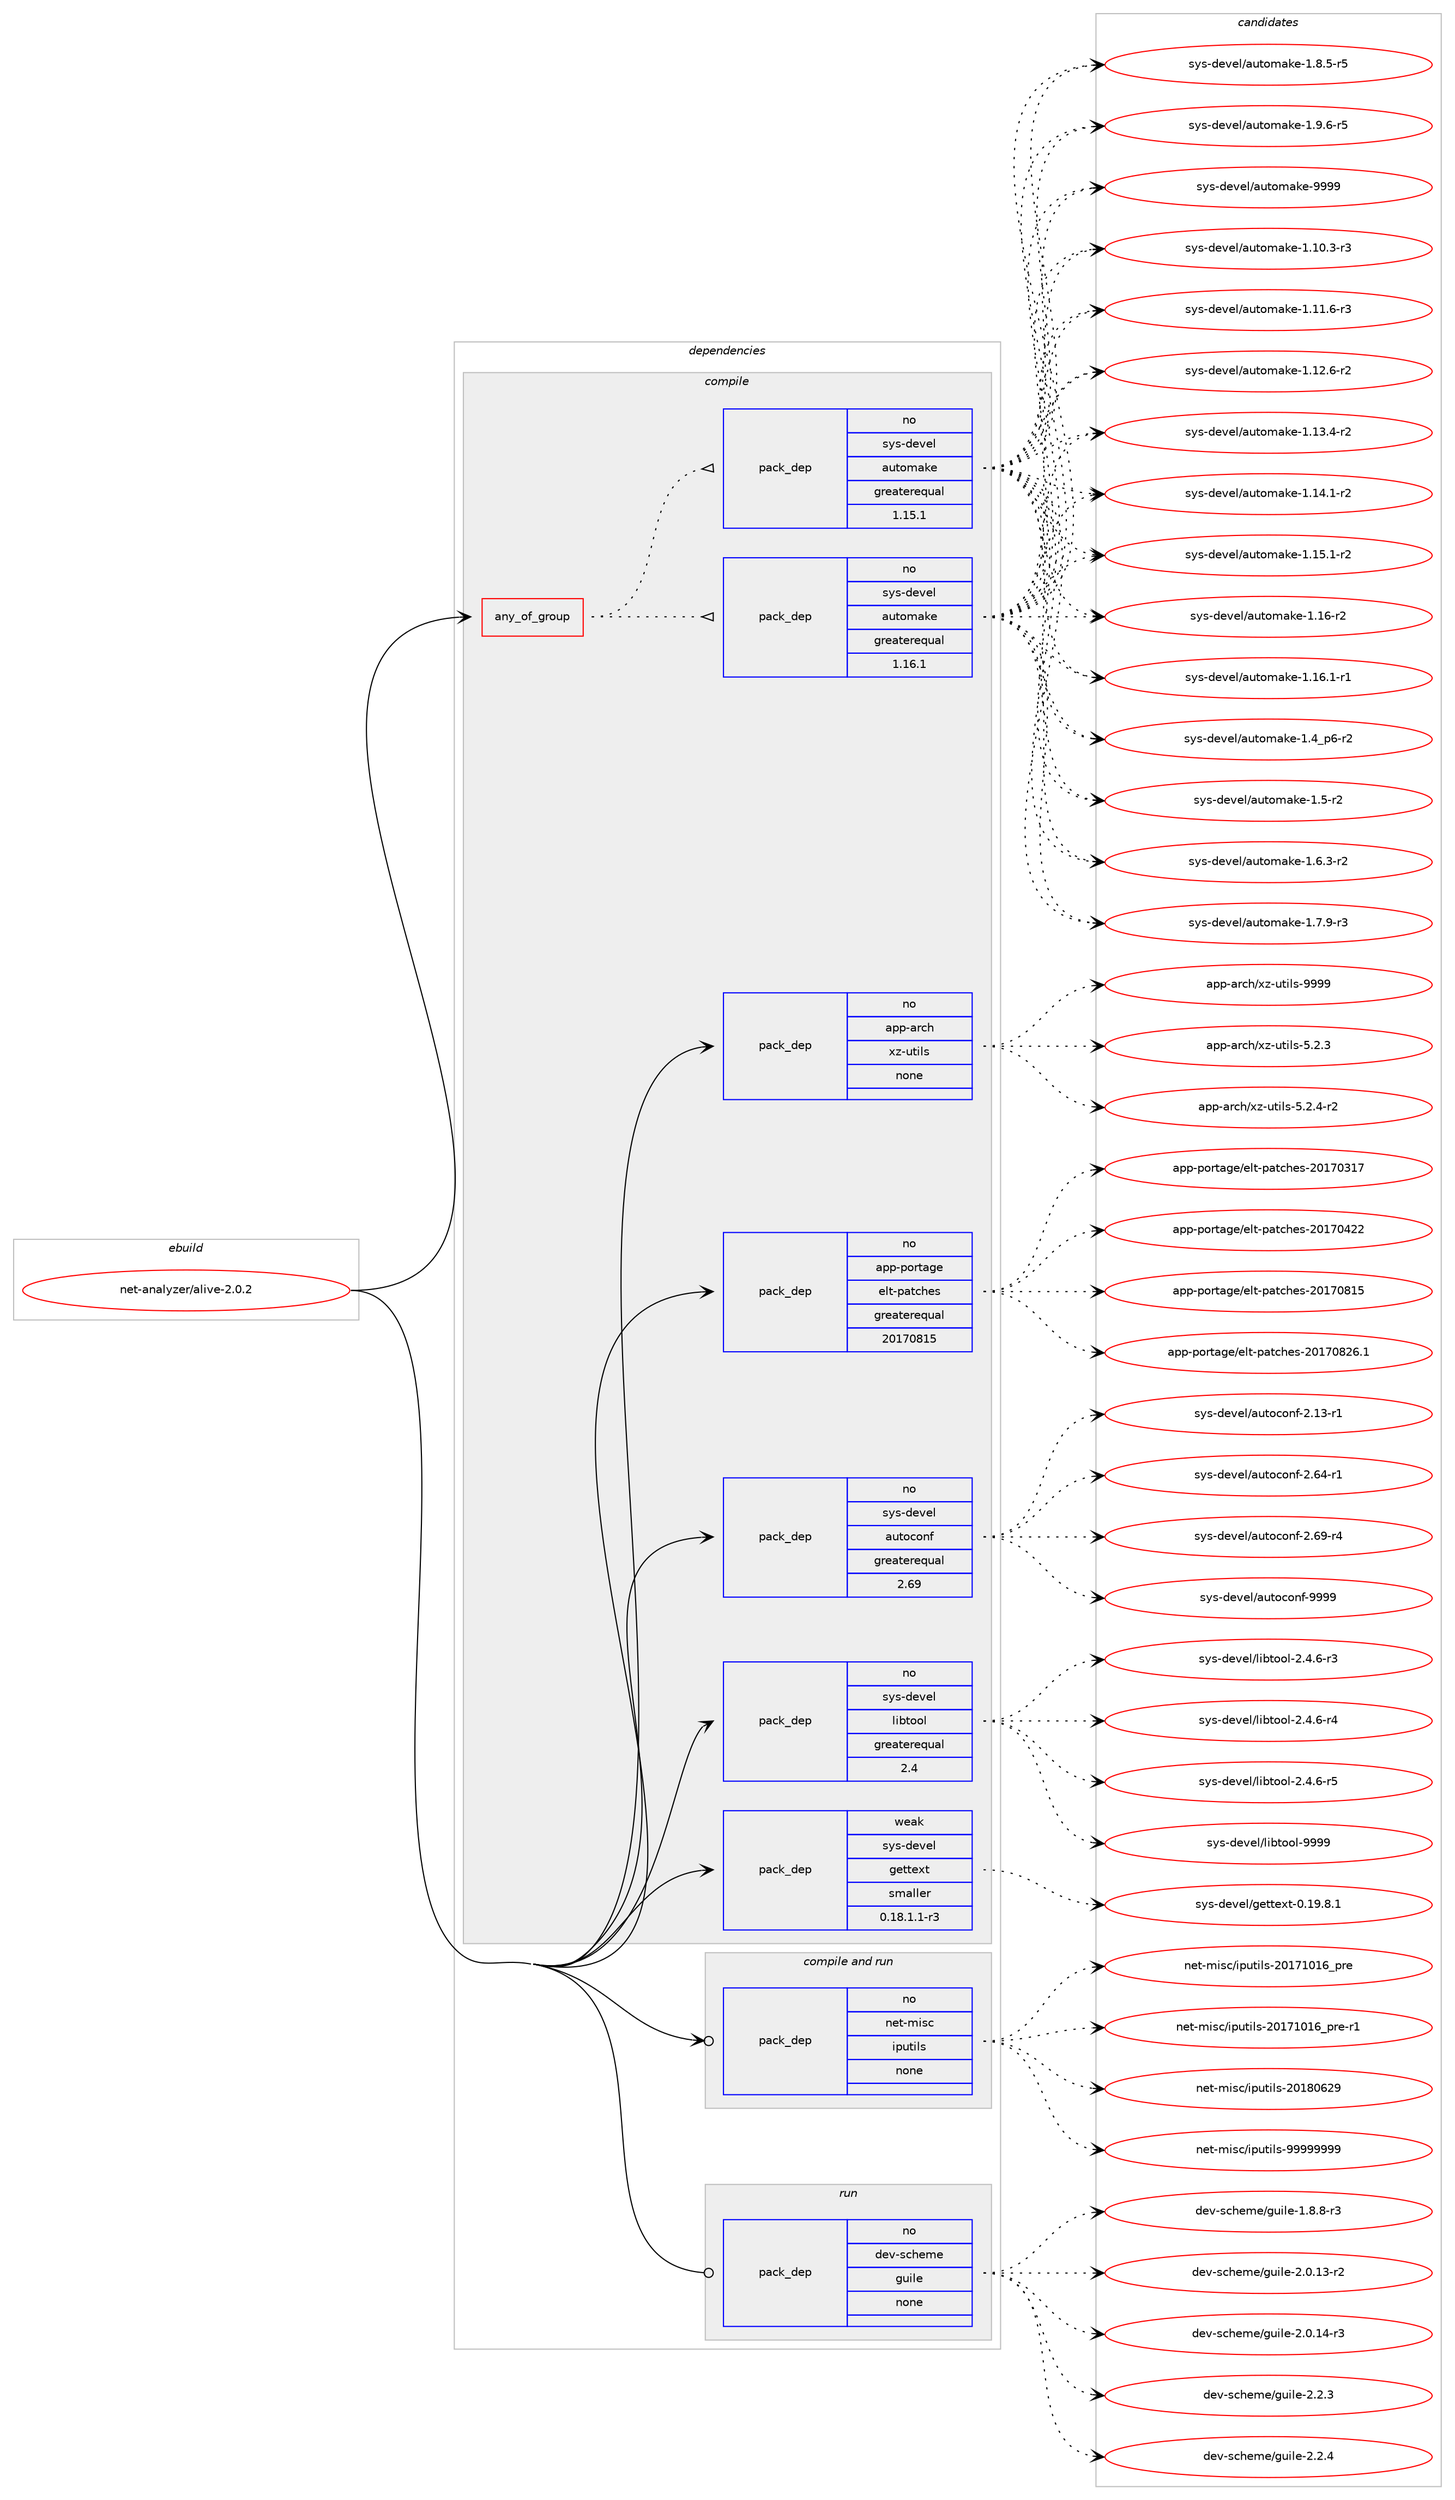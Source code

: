 digraph prolog {

# *************
# Graph options
# *************

newrank=true;
concentrate=true;
compound=true;
graph [rankdir=LR,fontname=Helvetica,fontsize=10,ranksep=1.5];#, ranksep=2.5, nodesep=0.2];
edge  [arrowhead=vee];
node  [fontname=Helvetica,fontsize=10];

# **********
# The ebuild
# **********

subgraph cluster_leftcol {
color=gray;
rank=same;
label=<<i>ebuild</i>>;
id [label="net-analyzer/alive-2.0.2", color=red, width=4, href="../net-analyzer/alive-2.0.2.svg"];
}

# ****************
# The dependencies
# ****************

subgraph cluster_midcol {
color=gray;
label=<<i>dependencies</i>>;
subgraph cluster_compile {
fillcolor="#eeeeee";
style=filled;
label=<<i>compile</i>>;
subgraph any25722 {
dependency1641820 [label=<<TABLE BORDER="0" CELLBORDER="1" CELLSPACING="0" CELLPADDING="4"><TR><TD CELLPADDING="10">any_of_group</TD></TR></TABLE>>, shape=none, color=red];subgraph pack1173784 {
dependency1641821 [label=<<TABLE BORDER="0" CELLBORDER="1" CELLSPACING="0" CELLPADDING="4" WIDTH="220"><TR><TD ROWSPAN="6" CELLPADDING="30">pack_dep</TD></TR><TR><TD WIDTH="110">no</TD></TR><TR><TD>sys-devel</TD></TR><TR><TD>automake</TD></TR><TR><TD>greaterequal</TD></TR><TR><TD>1.16.1</TD></TR></TABLE>>, shape=none, color=blue];
}
dependency1641820:e -> dependency1641821:w [weight=20,style="dotted",arrowhead="oinv"];
subgraph pack1173785 {
dependency1641822 [label=<<TABLE BORDER="0" CELLBORDER="1" CELLSPACING="0" CELLPADDING="4" WIDTH="220"><TR><TD ROWSPAN="6" CELLPADDING="30">pack_dep</TD></TR><TR><TD WIDTH="110">no</TD></TR><TR><TD>sys-devel</TD></TR><TR><TD>automake</TD></TR><TR><TD>greaterequal</TD></TR><TR><TD>1.15.1</TD></TR></TABLE>>, shape=none, color=blue];
}
dependency1641820:e -> dependency1641822:w [weight=20,style="dotted",arrowhead="oinv"];
}
id:e -> dependency1641820:w [weight=20,style="solid",arrowhead="vee"];
subgraph pack1173786 {
dependency1641823 [label=<<TABLE BORDER="0" CELLBORDER="1" CELLSPACING="0" CELLPADDING="4" WIDTH="220"><TR><TD ROWSPAN="6" CELLPADDING="30">pack_dep</TD></TR><TR><TD WIDTH="110">no</TD></TR><TR><TD>app-arch</TD></TR><TR><TD>xz-utils</TD></TR><TR><TD>none</TD></TR><TR><TD></TD></TR></TABLE>>, shape=none, color=blue];
}
id:e -> dependency1641823:w [weight=20,style="solid",arrowhead="vee"];
subgraph pack1173787 {
dependency1641824 [label=<<TABLE BORDER="0" CELLBORDER="1" CELLSPACING="0" CELLPADDING="4" WIDTH="220"><TR><TD ROWSPAN="6" CELLPADDING="30">pack_dep</TD></TR><TR><TD WIDTH="110">no</TD></TR><TR><TD>app-portage</TD></TR><TR><TD>elt-patches</TD></TR><TR><TD>greaterequal</TD></TR><TR><TD>20170815</TD></TR></TABLE>>, shape=none, color=blue];
}
id:e -> dependency1641824:w [weight=20,style="solid",arrowhead="vee"];
subgraph pack1173788 {
dependency1641825 [label=<<TABLE BORDER="0" CELLBORDER="1" CELLSPACING="0" CELLPADDING="4" WIDTH="220"><TR><TD ROWSPAN="6" CELLPADDING="30">pack_dep</TD></TR><TR><TD WIDTH="110">no</TD></TR><TR><TD>sys-devel</TD></TR><TR><TD>autoconf</TD></TR><TR><TD>greaterequal</TD></TR><TR><TD>2.69</TD></TR></TABLE>>, shape=none, color=blue];
}
id:e -> dependency1641825:w [weight=20,style="solid",arrowhead="vee"];
subgraph pack1173789 {
dependency1641826 [label=<<TABLE BORDER="0" CELLBORDER="1" CELLSPACING="0" CELLPADDING="4" WIDTH="220"><TR><TD ROWSPAN="6" CELLPADDING="30">pack_dep</TD></TR><TR><TD WIDTH="110">no</TD></TR><TR><TD>sys-devel</TD></TR><TR><TD>libtool</TD></TR><TR><TD>greaterequal</TD></TR><TR><TD>2.4</TD></TR></TABLE>>, shape=none, color=blue];
}
id:e -> dependency1641826:w [weight=20,style="solid",arrowhead="vee"];
subgraph pack1173790 {
dependency1641827 [label=<<TABLE BORDER="0" CELLBORDER="1" CELLSPACING="0" CELLPADDING="4" WIDTH="220"><TR><TD ROWSPAN="6" CELLPADDING="30">pack_dep</TD></TR><TR><TD WIDTH="110">weak</TD></TR><TR><TD>sys-devel</TD></TR><TR><TD>gettext</TD></TR><TR><TD>smaller</TD></TR><TR><TD>0.18.1.1-r3</TD></TR></TABLE>>, shape=none, color=blue];
}
id:e -> dependency1641827:w [weight=20,style="solid",arrowhead="vee"];
}
subgraph cluster_compileandrun {
fillcolor="#eeeeee";
style=filled;
label=<<i>compile and run</i>>;
subgraph pack1173791 {
dependency1641828 [label=<<TABLE BORDER="0" CELLBORDER="1" CELLSPACING="0" CELLPADDING="4" WIDTH="220"><TR><TD ROWSPAN="6" CELLPADDING="30">pack_dep</TD></TR><TR><TD WIDTH="110">no</TD></TR><TR><TD>net-misc</TD></TR><TR><TD>iputils</TD></TR><TR><TD>none</TD></TR><TR><TD></TD></TR></TABLE>>, shape=none, color=blue];
}
id:e -> dependency1641828:w [weight=20,style="solid",arrowhead="odotvee"];
}
subgraph cluster_run {
fillcolor="#eeeeee";
style=filled;
label=<<i>run</i>>;
subgraph pack1173792 {
dependency1641829 [label=<<TABLE BORDER="0" CELLBORDER="1" CELLSPACING="0" CELLPADDING="4" WIDTH="220"><TR><TD ROWSPAN="6" CELLPADDING="30">pack_dep</TD></TR><TR><TD WIDTH="110">no</TD></TR><TR><TD>dev-scheme</TD></TR><TR><TD>guile</TD></TR><TR><TD>none</TD></TR><TR><TD></TD></TR></TABLE>>, shape=none, color=blue];
}
id:e -> dependency1641829:w [weight=20,style="solid",arrowhead="odot"];
}
}

# **************
# The candidates
# **************

subgraph cluster_choices {
rank=same;
color=gray;
label=<<i>candidates</i>>;

subgraph choice1173784 {
color=black;
nodesep=1;
choice11512111545100101118101108479711711611110997107101454946494846514511451 [label="sys-devel/automake-1.10.3-r3", color=red, width=4,href="../sys-devel/automake-1.10.3-r3.svg"];
choice11512111545100101118101108479711711611110997107101454946494946544511451 [label="sys-devel/automake-1.11.6-r3", color=red, width=4,href="../sys-devel/automake-1.11.6-r3.svg"];
choice11512111545100101118101108479711711611110997107101454946495046544511450 [label="sys-devel/automake-1.12.6-r2", color=red, width=4,href="../sys-devel/automake-1.12.6-r2.svg"];
choice11512111545100101118101108479711711611110997107101454946495146524511450 [label="sys-devel/automake-1.13.4-r2", color=red, width=4,href="../sys-devel/automake-1.13.4-r2.svg"];
choice11512111545100101118101108479711711611110997107101454946495246494511450 [label="sys-devel/automake-1.14.1-r2", color=red, width=4,href="../sys-devel/automake-1.14.1-r2.svg"];
choice11512111545100101118101108479711711611110997107101454946495346494511450 [label="sys-devel/automake-1.15.1-r2", color=red, width=4,href="../sys-devel/automake-1.15.1-r2.svg"];
choice1151211154510010111810110847971171161111099710710145494649544511450 [label="sys-devel/automake-1.16-r2", color=red, width=4,href="../sys-devel/automake-1.16-r2.svg"];
choice11512111545100101118101108479711711611110997107101454946495446494511449 [label="sys-devel/automake-1.16.1-r1", color=red, width=4,href="../sys-devel/automake-1.16.1-r1.svg"];
choice115121115451001011181011084797117116111109971071014549465295112544511450 [label="sys-devel/automake-1.4_p6-r2", color=red, width=4,href="../sys-devel/automake-1.4_p6-r2.svg"];
choice11512111545100101118101108479711711611110997107101454946534511450 [label="sys-devel/automake-1.5-r2", color=red, width=4,href="../sys-devel/automake-1.5-r2.svg"];
choice115121115451001011181011084797117116111109971071014549465446514511450 [label="sys-devel/automake-1.6.3-r2", color=red, width=4,href="../sys-devel/automake-1.6.3-r2.svg"];
choice115121115451001011181011084797117116111109971071014549465546574511451 [label="sys-devel/automake-1.7.9-r3", color=red, width=4,href="../sys-devel/automake-1.7.9-r3.svg"];
choice115121115451001011181011084797117116111109971071014549465646534511453 [label="sys-devel/automake-1.8.5-r5", color=red, width=4,href="../sys-devel/automake-1.8.5-r5.svg"];
choice115121115451001011181011084797117116111109971071014549465746544511453 [label="sys-devel/automake-1.9.6-r5", color=red, width=4,href="../sys-devel/automake-1.9.6-r5.svg"];
choice115121115451001011181011084797117116111109971071014557575757 [label="sys-devel/automake-9999", color=red, width=4,href="../sys-devel/automake-9999.svg"];
dependency1641821:e -> choice11512111545100101118101108479711711611110997107101454946494846514511451:w [style=dotted,weight="100"];
dependency1641821:e -> choice11512111545100101118101108479711711611110997107101454946494946544511451:w [style=dotted,weight="100"];
dependency1641821:e -> choice11512111545100101118101108479711711611110997107101454946495046544511450:w [style=dotted,weight="100"];
dependency1641821:e -> choice11512111545100101118101108479711711611110997107101454946495146524511450:w [style=dotted,weight="100"];
dependency1641821:e -> choice11512111545100101118101108479711711611110997107101454946495246494511450:w [style=dotted,weight="100"];
dependency1641821:e -> choice11512111545100101118101108479711711611110997107101454946495346494511450:w [style=dotted,weight="100"];
dependency1641821:e -> choice1151211154510010111810110847971171161111099710710145494649544511450:w [style=dotted,weight="100"];
dependency1641821:e -> choice11512111545100101118101108479711711611110997107101454946495446494511449:w [style=dotted,weight="100"];
dependency1641821:e -> choice115121115451001011181011084797117116111109971071014549465295112544511450:w [style=dotted,weight="100"];
dependency1641821:e -> choice11512111545100101118101108479711711611110997107101454946534511450:w [style=dotted,weight="100"];
dependency1641821:e -> choice115121115451001011181011084797117116111109971071014549465446514511450:w [style=dotted,weight="100"];
dependency1641821:e -> choice115121115451001011181011084797117116111109971071014549465546574511451:w [style=dotted,weight="100"];
dependency1641821:e -> choice115121115451001011181011084797117116111109971071014549465646534511453:w [style=dotted,weight="100"];
dependency1641821:e -> choice115121115451001011181011084797117116111109971071014549465746544511453:w [style=dotted,weight="100"];
dependency1641821:e -> choice115121115451001011181011084797117116111109971071014557575757:w [style=dotted,weight="100"];
}
subgraph choice1173785 {
color=black;
nodesep=1;
choice11512111545100101118101108479711711611110997107101454946494846514511451 [label="sys-devel/automake-1.10.3-r3", color=red, width=4,href="../sys-devel/automake-1.10.3-r3.svg"];
choice11512111545100101118101108479711711611110997107101454946494946544511451 [label="sys-devel/automake-1.11.6-r3", color=red, width=4,href="../sys-devel/automake-1.11.6-r3.svg"];
choice11512111545100101118101108479711711611110997107101454946495046544511450 [label="sys-devel/automake-1.12.6-r2", color=red, width=4,href="../sys-devel/automake-1.12.6-r2.svg"];
choice11512111545100101118101108479711711611110997107101454946495146524511450 [label="sys-devel/automake-1.13.4-r2", color=red, width=4,href="../sys-devel/automake-1.13.4-r2.svg"];
choice11512111545100101118101108479711711611110997107101454946495246494511450 [label="sys-devel/automake-1.14.1-r2", color=red, width=4,href="../sys-devel/automake-1.14.1-r2.svg"];
choice11512111545100101118101108479711711611110997107101454946495346494511450 [label="sys-devel/automake-1.15.1-r2", color=red, width=4,href="../sys-devel/automake-1.15.1-r2.svg"];
choice1151211154510010111810110847971171161111099710710145494649544511450 [label="sys-devel/automake-1.16-r2", color=red, width=4,href="../sys-devel/automake-1.16-r2.svg"];
choice11512111545100101118101108479711711611110997107101454946495446494511449 [label="sys-devel/automake-1.16.1-r1", color=red, width=4,href="../sys-devel/automake-1.16.1-r1.svg"];
choice115121115451001011181011084797117116111109971071014549465295112544511450 [label="sys-devel/automake-1.4_p6-r2", color=red, width=4,href="../sys-devel/automake-1.4_p6-r2.svg"];
choice11512111545100101118101108479711711611110997107101454946534511450 [label="sys-devel/automake-1.5-r2", color=red, width=4,href="../sys-devel/automake-1.5-r2.svg"];
choice115121115451001011181011084797117116111109971071014549465446514511450 [label="sys-devel/automake-1.6.3-r2", color=red, width=4,href="../sys-devel/automake-1.6.3-r2.svg"];
choice115121115451001011181011084797117116111109971071014549465546574511451 [label="sys-devel/automake-1.7.9-r3", color=red, width=4,href="../sys-devel/automake-1.7.9-r3.svg"];
choice115121115451001011181011084797117116111109971071014549465646534511453 [label="sys-devel/automake-1.8.5-r5", color=red, width=4,href="../sys-devel/automake-1.8.5-r5.svg"];
choice115121115451001011181011084797117116111109971071014549465746544511453 [label="sys-devel/automake-1.9.6-r5", color=red, width=4,href="../sys-devel/automake-1.9.6-r5.svg"];
choice115121115451001011181011084797117116111109971071014557575757 [label="sys-devel/automake-9999", color=red, width=4,href="../sys-devel/automake-9999.svg"];
dependency1641822:e -> choice11512111545100101118101108479711711611110997107101454946494846514511451:w [style=dotted,weight="100"];
dependency1641822:e -> choice11512111545100101118101108479711711611110997107101454946494946544511451:w [style=dotted,weight="100"];
dependency1641822:e -> choice11512111545100101118101108479711711611110997107101454946495046544511450:w [style=dotted,weight="100"];
dependency1641822:e -> choice11512111545100101118101108479711711611110997107101454946495146524511450:w [style=dotted,weight="100"];
dependency1641822:e -> choice11512111545100101118101108479711711611110997107101454946495246494511450:w [style=dotted,weight="100"];
dependency1641822:e -> choice11512111545100101118101108479711711611110997107101454946495346494511450:w [style=dotted,weight="100"];
dependency1641822:e -> choice1151211154510010111810110847971171161111099710710145494649544511450:w [style=dotted,weight="100"];
dependency1641822:e -> choice11512111545100101118101108479711711611110997107101454946495446494511449:w [style=dotted,weight="100"];
dependency1641822:e -> choice115121115451001011181011084797117116111109971071014549465295112544511450:w [style=dotted,weight="100"];
dependency1641822:e -> choice11512111545100101118101108479711711611110997107101454946534511450:w [style=dotted,weight="100"];
dependency1641822:e -> choice115121115451001011181011084797117116111109971071014549465446514511450:w [style=dotted,weight="100"];
dependency1641822:e -> choice115121115451001011181011084797117116111109971071014549465546574511451:w [style=dotted,weight="100"];
dependency1641822:e -> choice115121115451001011181011084797117116111109971071014549465646534511453:w [style=dotted,weight="100"];
dependency1641822:e -> choice115121115451001011181011084797117116111109971071014549465746544511453:w [style=dotted,weight="100"];
dependency1641822:e -> choice115121115451001011181011084797117116111109971071014557575757:w [style=dotted,weight="100"];
}
subgraph choice1173786 {
color=black;
nodesep=1;
choice971121124597114991044712012245117116105108115455346504651 [label="app-arch/xz-utils-5.2.3", color=red, width=4,href="../app-arch/xz-utils-5.2.3.svg"];
choice9711211245971149910447120122451171161051081154553465046524511450 [label="app-arch/xz-utils-5.2.4-r2", color=red, width=4,href="../app-arch/xz-utils-5.2.4-r2.svg"];
choice9711211245971149910447120122451171161051081154557575757 [label="app-arch/xz-utils-9999", color=red, width=4,href="../app-arch/xz-utils-9999.svg"];
dependency1641823:e -> choice971121124597114991044712012245117116105108115455346504651:w [style=dotted,weight="100"];
dependency1641823:e -> choice9711211245971149910447120122451171161051081154553465046524511450:w [style=dotted,weight="100"];
dependency1641823:e -> choice9711211245971149910447120122451171161051081154557575757:w [style=dotted,weight="100"];
}
subgraph choice1173787 {
color=black;
nodesep=1;
choice97112112451121111141169710310147101108116451129711699104101115455048495548514955 [label="app-portage/elt-patches-20170317", color=red, width=4,href="../app-portage/elt-patches-20170317.svg"];
choice97112112451121111141169710310147101108116451129711699104101115455048495548525050 [label="app-portage/elt-patches-20170422", color=red, width=4,href="../app-portage/elt-patches-20170422.svg"];
choice97112112451121111141169710310147101108116451129711699104101115455048495548564953 [label="app-portage/elt-patches-20170815", color=red, width=4,href="../app-portage/elt-patches-20170815.svg"];
choice971121124511211111411697103101471011081164511297116991041011154550484955485650544649 [label="app-portage/elt-patches-20170826.1", color=red, width=4,href="../app-portage/elt-patches-20170826.1.svg"];
dependency1641824:e -> choice97112112451121111141169710310147101108116451129711699104101115455048495548514955:w [style=dotted,weight="100"];
dependency1641824:e -> choice97112112451121111141169710310147101108116451129711699104101115455048495548525050:w [style=dotted,weight="100"];
dependency1641824:e -> choice97112112451121111141169710310147101108116451129711699104101115455048495548564953:w [style=dotted,weight="100"];
dependency1641824:e -> choice971121124511211111411697103101471011081164511297116991041011154550484955485650544649:w [style=dotted,weight="100"];
}
subgraph choice1173788 {
color=black;
nodesep=1;
choice1151211154510010111810110847971171161119911111010245504649514511449 [label="sys-devel/autoconf-2.13-r1", color=red, width=4,href="../sys-devel/autoconf-2.13-r1.svg"];
choice1151211154510010111810110847971171161119911111010245504654524511449 [label="sys-devel/autoconf-2.64-r1", color=red, width=4,href="../sys-devel/autoconf-2.64-r1.svg"];
choice1151211154510010111810110847971171161119911111010245504654574511452 [label="sys-devel/autoconf-2.69-r4", color=red, width=4,href="../sys-devel/autoconf-2.69-r4.svg"];
choice115121115451001011181011084797117116111991111101024557575757 [label="sys-devel/autoconf-9999", color=red, width=4,href="../sys-devel/autoconf-9999.svg"];
dependency1641825:e -> choice1151211154510010111810110847971171161119911111010245504649514511449:w [style=dotted,weight="100"];
dependency1641825:e -> choice1151211154510010111810110847971171161119911111010245504654524511449:w [style=dotted,weight="100"];
dependency1641825:e -> choice1151211154510010111810110847971171161119911111010245504654574511452:w [style=dotted,weight="100"];
dependency1641825:e -> choice115121115451001011181011084797117116111991111101024557575757:w [style=dotted,weight="100"];
}
subgraph choice1173789 {
color=black;
nodesep=1;
choice1151211154510010111810110847108105981161111111084550465246544511451 [label="sys-devel/libtool-2.4.6-r3", color=red, width=4,href="../sys-devel/libtool-2.4.6-r3.svg"];
choice1151211154510010111810110847108105981161111111084550465246544511452 [label="sys-devel/libtool-2.4.6-r4", color=red, width=4,href="../sys-devel/libtool-2.4.6-r4.svg"];
choice1151211154510010111810110847108105981161111111084550465246544511453 [label="sys-devel/libtool-2.4.6-r5", color=red, width=4,href="../sys-devel/libtool-2.4.6-r5.svg"];
choice1151211154510010111810110847108105981161111111084557575757 [label="sys-devel/libtool-9999", color=red, width=4,href="../sys-devel/libtool-9999.svg"];
dependency1641826:e -> choice1151211154510010111810110847108105981161111111084550465246544511451:w [style=dotted,weight="100"];
dependency1641826:e -> choice1151211154510010111810110847108105981161111111084550465246544511452:w [style=dotted,weight="100"];
dependency1641826:e -> choice1151211154510010111810110847108105981161111111084550465246544511453:w [style=dotted,weight="100"];
dependency1641826:e -> choice1151211154510010111810110847108105981161111111084557575757:w [style=dotted,weight="100"];
}
subgraph choice1173790 {
color=black;
nodesep=1;
choice1151211154510010111810110847103101116116101120116454846495746564649 [label="sys-devel/gettext-0.19.8.1", color=red, width=4,href="../sys-devel/gettext-0.19.8.1.svg"];
dependency1641827:e -> choice1151211154510010111810110847103101116116101120116454846495746564649:w [style=dotted,weight="100"];
}
subgraph choice1173791 {
color=black;
nodesep=1;
choice11010111645109105115994710511211711610510811545504849554948495495112114101 [label="net-misc/iputils-20171016_pre", color=red, width=4,href="../net-misc/iputils-20171016_pre.svg"];
choice110101116451091051159947105112117116105108115455048495549484954951121141014511449 [label="net-misc/iputils-20171016_pre-r1", color=red, width=4,href="../net-misc/iputils-20171016_pre-r1.svg"];
choice110101116451091051159947105112117116105108115455048495648545057 [label="net-misc/iputils-20180629", color=red, width=4,href="../net-misc/iputils-20180629.svg"];
choice110101116451091051159947105112117116105108115455757575757575757 [label="net-misc/iputils-99999999", color=red, width=4,href="../net-misc/iputils-99999999.svg"];
dependency1641828:e -> choice11010111645109105115994710511211711610510811545504849554948495495112114101:w [style=dotted,weight="100"];
dependency1641828:e -> choice110101116451091051159947105112117116105108115455048495549484954951121141014511449:w [style=dotted,weight="100"];
dependency1641828:e -> choice110101116451091051159947105112117116105108115455048495648545057:w [style=dotted,weight="100"];
dependency1641828:e -> choice110101116451091051159947105112117116105108115455757575757575757:w [style=dotted,weight="100"];
}
subgraph choice1173792 {
color=black;
nodesep=1;
choice1001011184511599104101109101471031171051081014549465646564511451 [label="dev-scheme/guile-1.8.8-r3", color=red, width=4,href="../dev-scheme/guile-1.8.8-r3.svg"];
choice100101118451159910410110910147103117105108101455046484649514511450 [label="dev-scheme/guile-2.0.13-r2", color=red, width=4,href="../dev-scheme/guile-2.0.13-r2.svg"];
choice100101118451159910410110910147103117105108101455046484649524511451 [label="dev-scheme/guile-2.0.14-r3", color=red, width=4,href="../dev-scheme/guile-2.0.14-r3.svg"];
choice100101118451159910410110910147103117105108101455046504651 [label="dev-scheme/guile-2.2.3", color=red, width=4,href="../dev-scheme/guile-2.2.3.svg"];
choice100101118451159910410110910147103117105108101455046504652 [label="dev-scheme/guile-2.2.4", color=red, width=4,href="../dev-scheme/guile-2.2.4.svg"];
dependency1641829:e -> choice1001011184511599104101109101471031171051081014549465646564511451:w [style=dotted,weight="100"];
dependency1641829:e -> choice100101118451159910410110910147103117105108101455046484649514511450:w [style=dotted,weight="100"];
dependency1641829:e -> choice100101118451159910410110910147103117105108101455046484649524511451:w [style=dotted,weight="100"];
dependency1641829:e -> choice100101118451159910410110910147103117105108101455046504651:w [style=dotted,weight="100"];
dependency1641829:e -> choice100101118451159910410110910147103117105108101455046504652:w [style=dotted,weight="100"];
}
}

}
